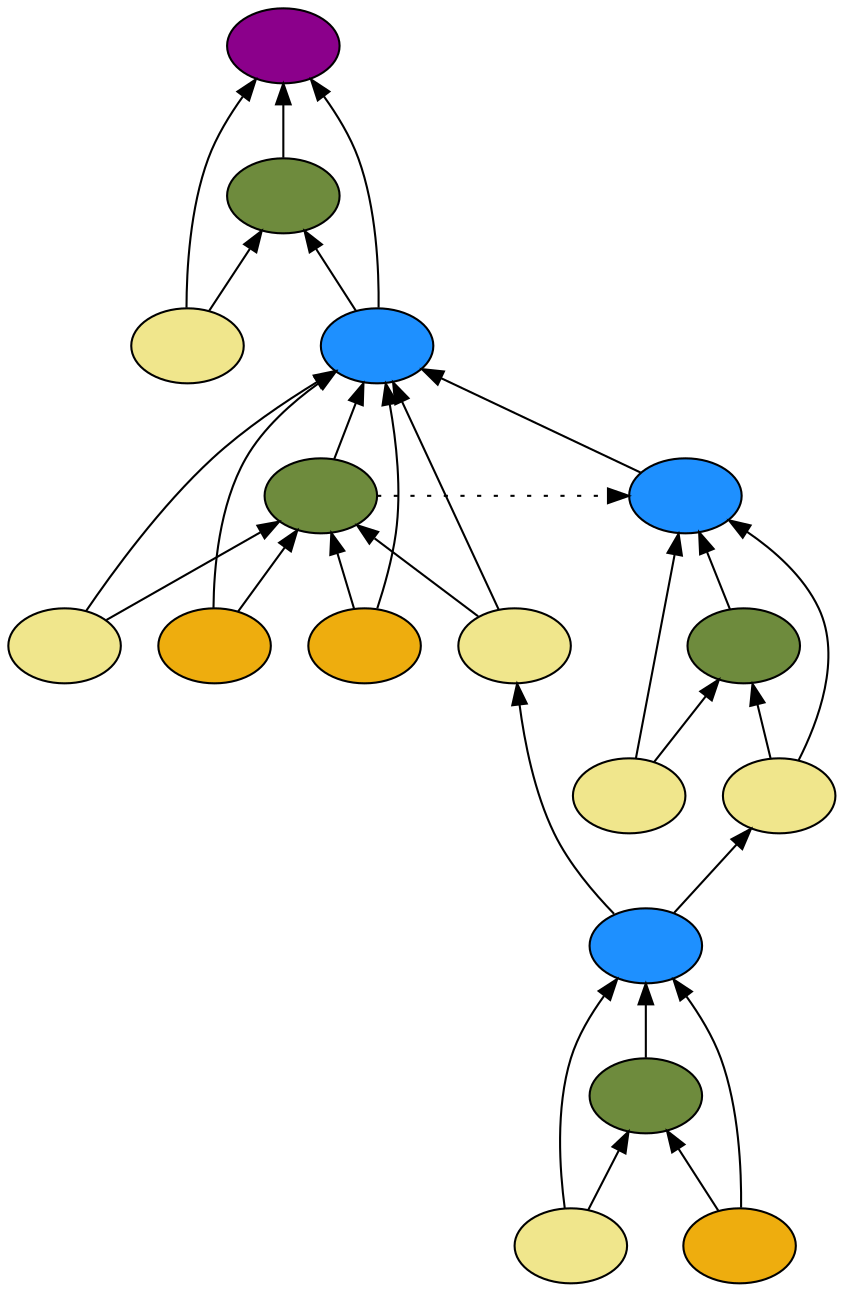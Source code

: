 digraph {
rankdir=BT
fontsize=24
subgraph clster1 {
subgraph clster2 {
"26590768"["fillcolor"="dodgerblue" "fontsize"="24" "label"="" "shape"="ellipse" "style"="filled" ]
"28026208"["fillcolor"="darkolivegreen4" "fontsize"="24" "label"="" "shape"="ellipse" "style"="filled" ]
"26703216"["fillcolor"="khaki" "fontsize"="24" "label"="" "shape"="ellipse" "style"="filled" ]
"26840224"["fillcolor"="darkgoldenrod2" "fontsize"="24" "label"="" "shape"="ellipse" "style"="filled" ]
}

subgraph clster3 {
"27877312"["fillcolor"="magenta4" "fontsize"="24" "label"="" "shape"="ellipse" "style"="filled" ]
"27328816"["fillcolor"="darkolivegreen4" "fontsize"="24" "label"="" "shape"="ellipse" "style"="filled" ]
"27976576"["fillcolor"="khaki" "fontsize"="24" "label"="" "shape"="ellipse" "style"="filled" ]
"25863072"["fillcolor"="dodgerblue" "fontsize"="24" "label"="" "shape"="ellipse" "style"="filled" ]
"27293872"["fillcolor"="darkolivegreen4" "fontsize"="24" "label"="" "shape"="ellipse" "style"="filled" ]
"26589712"["fillcolor"="khaki" "fontsize"="24" "label"="" "shape"="ellipse" "style"="filled" ]
"26586752"["fillcolor"="khaki" "fontsize"="24" "label"="" "shape"="ellipse" "style"="filled" ]
"26320736"["fillcolor"="darkgoldenrod2" "fontsize"="24" "label"="" "shape"="ellipse" "style"="filled" ]
"26496576"["fillcolor"="darkgoldenrod2" "fontsize"="24" "label"="" "shape"="ellipse" "style"="filled" ]
}

}

subgraph clster4 {
"28087984"["fillcolor"="dodgerblue" "fontsize"="24" "label"="" "shape"="ellipse" "style"="filled" ]
"26511888"["fillcolor"="darkolivegreen4" "fontsize"="24" "label"="" "shape"="ellipse" "style"="filled" ]
"25892272"["fillcolor"="khaki" "fontsize"="24" "label"="" "shape"="ellipse" "style"="filled" ]
"26355216"["fillcolor"="khaki" "fontsize"="24" "label"="" "shape"="ellipse" "style"="filled" ]
}

"26703216" -> "26590768"["arrowhead"="normal" "color"="black" "constraint"="true" "style"="solid" ]
"26703216" -> "28026208"["arrowhead"="normal" "color"="black" "constraint"="true" "style"="solid" ]
"26840224" -> "26590768"["arrowhead"="normal" "color"="black" "constraint"="true" "style"="solid" ]
"26840224" -> "28026208"["arrowhead"="normal" "color"="black" "constraint"="true" "style"="solid" ]
"28026208" -> "26590768"["arrowhead"="normal" "color"="black" "constraint"="true" "style"="solid" ]
"27976576" -> "27877312"["arrowhead"="normal" "color"="black" "constraint"="true" "style"="solid" ]
"27976576" -> "27328816"["arrowhead"="normal" "color"="black" "constraint"="true" "style"="solid" ]
"25863072" -> "27877312"["arrowhead"="normal" "color"="black" "constraint"="true" "style"="solid" ]
"25863072" -> "27328816"["arrowhead"="normal" "color"="black" "constraint"="true" "style"="solid" ]
"26589712" -> "25863072"["arrowhead"="normal" "color"="black" "constraint"="true" "style"="solid" ]
"26589712" -> "27293872"["arrowhead"="normal" "color"="black" "constraint"="true" "style"="solid" ]
"26586752" -> "25863072"["arrowhead"="normal" "color"="black" "constraint"="true" "style"="solid" ]
"26586752" -> "27293872"["arrowhead"="normal" "color"="black" "constraint"="true" "style"="solid" ]
"26590768" -> "26586752"["arrowhead"="normal" "color"="black" "constraint"="true" "style"="solid" ]
"26320736" -> "25863072"["arrowhead"="normal" "color"="black" "constraint"="true" "style"="solid" ]
"26320736" -> "27293872"["arrowhead"="normal" "color"="black" "constraint"="true" "style"="solid" ]
"26496576" -> "25863072"["arrowhead"="normal" "color"="black" "constraint"="true" "style"="solid" ]
"26496576" -> "27293872"["arrowhead"="normal" "color"="black" "constraint"="true" "style"="solid" ]
"27293872" -> "25863072"["arrowhead"="normal" "color"="black" "constraint"="true" "style"="solid" ]
"28087984" -> "25863072"["arrowhead"="normal" "color"="black" "constraint"="true" "style"="solid" ]
"27293872" -> "28087984"["arrowhead"="normal" "color"="black" "constraint"="false" "style"="dotted" ]
"27328816" -> "27877312"["arrowhead"="normal" "color"="black" "constraint"="true" "style"="solid" ]
"25892272" -> "28087984"["arrowhead"="normal" "color"="black" "constraint"="true" "style"="solid" ]
"25892272" -> "26511888"["arrowhead"="normal" "color"="black" "constraint"="true" "style"="solid" ]
"26355216" -> "28087984"["arrowhead"="normal" "color"="black" "constraint"="true" "style"="solid" ]
"26355216" -> "26511888"["arrowhead"="normal" "color"="black" "constraint"="true" "style"="solid" ]
"26590768" -> "26355216"["arrowhead"="normal" "color"="black" "constraint"="true" "style"="solid" ]
"26511888" -> "28087984"["arrowhead"="normal" "color"="black" "constraint"="true" "style"="solid" ]

}